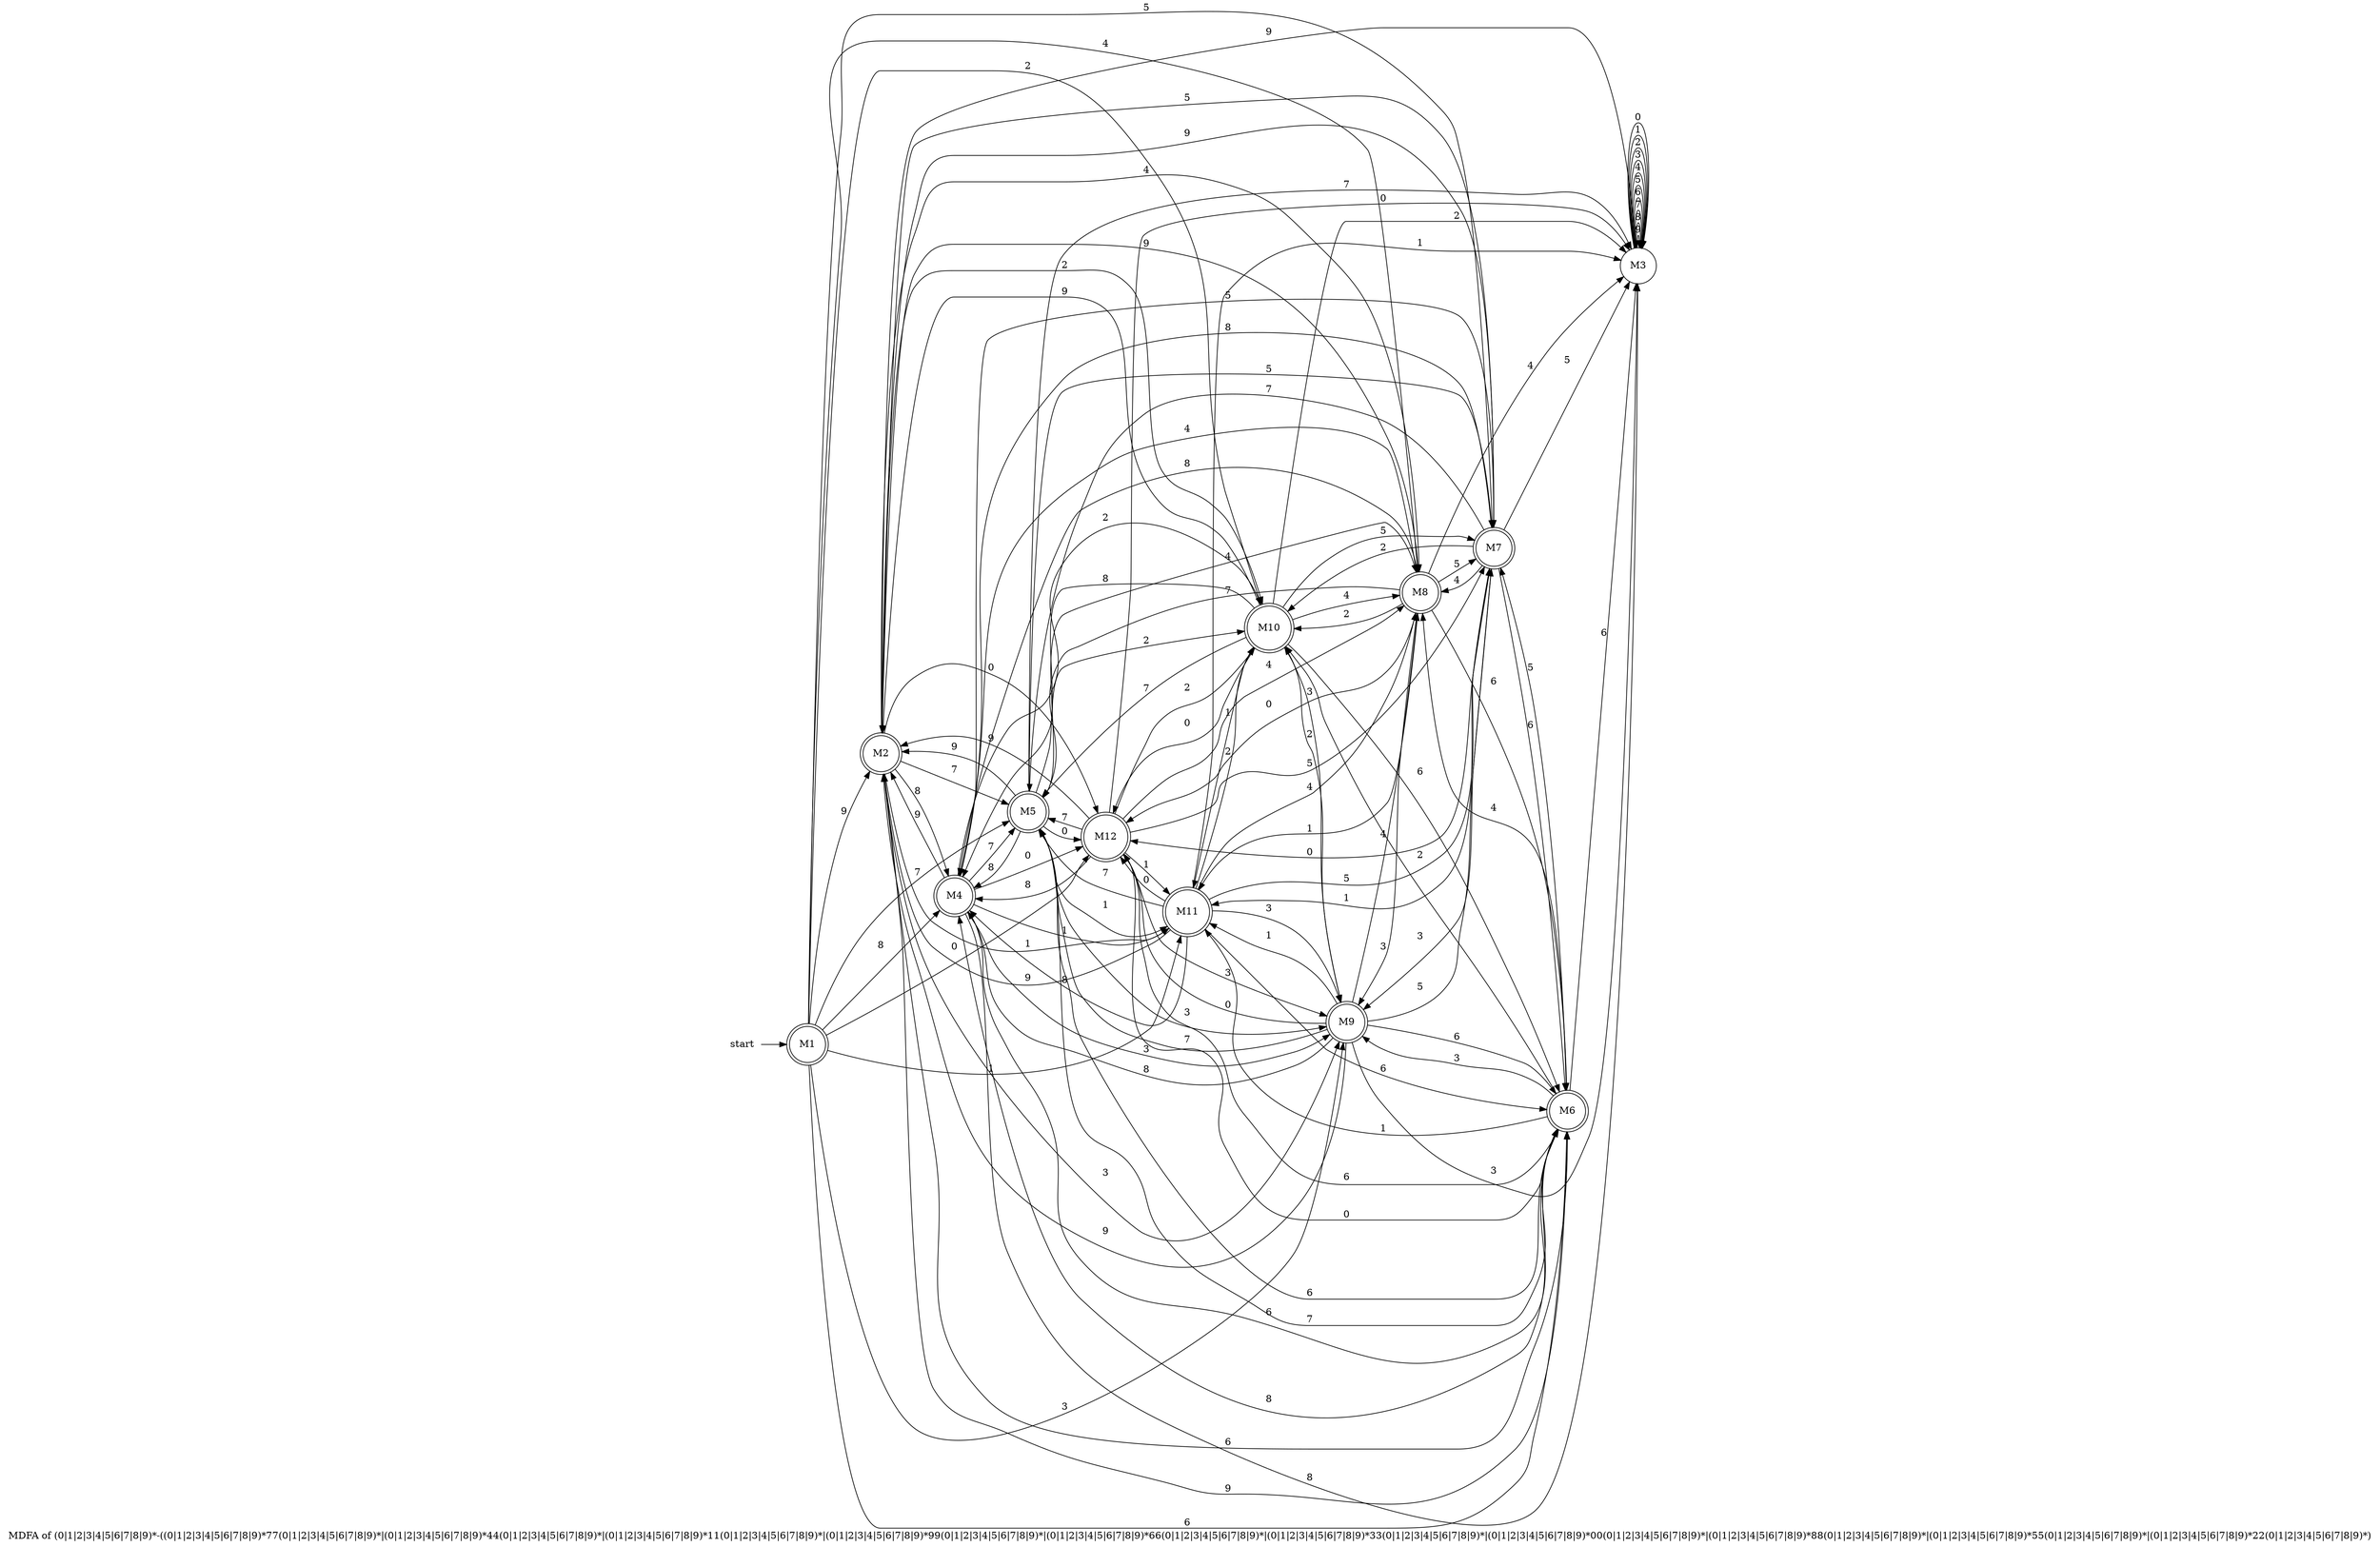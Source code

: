 digraph
  G { label="MDFA of (0|1|2|3|4|5|6|7|8|9)*-((0|1|2|3|4|5|6|7|8|9)*77(0|1|2|3|4|5|6|7|8|9)*|(0|1|2|3|4|5|6|7|8|9)*44(0|1|2|3|4|5|6|7|8|9)*|(0|1|2|3|4|5|6|7|8|9)*11(0|1|2|3|4|5|6|7|8|9)*|(0|1|2|3|4|5|6|7|8|9)*99(0|1|2|3|4|5|6|7|8|9)*|(0|1|2|3|4|5|6|7|8|9)*66(0|1|2|3|4|5|6|7|8|9)*|(0|1|2|3|4|5|6|7|8|9)*33(0|1|2|3|4|5|6|7|8|9)*|(0|1|2|3|4|5|6|7|8|9)*00(0|1|2|3|4|5|6|7|8|9)*|(0|1|2|3|4|5|6|7|8|9)*88(0|1|2|3|4|5|6|7|8|9)*|(0|1|2|3|4|5|6|7|8|9)*55(0|1|2|3|4|5|6|7|8|9)*|(0|1|2|3|4|5|6|7|8|9)*22(0|1|2|3|4|5|6|7|8|9)*)";
 
rankdir=LR
start[shape =none]
start ->node_1
node_1 [label="M1", shape = doublecircle]
node_1 -> node_2 [label ="9"]
node_1 -> node_4 [label ="8"]
node_1 -> node_5 [label ="7"]
node_1 -> node_6 [label ="6"]
node_1 -> node_7 [label ="5"]
node_1 -> node_8 [label ="4"]
node_1 -> node_9 [label ="3"]
node_1 -> node_10 [label ="2"]
node_1 -> node_11 [label ="1"]
node_1 -> node_12 [label ="0"]
node_2 [label="M2", shape = doublecircle]
node_2 -> node_3 [label ="9"]
node_2 -> node_4 [label ="8"]
node_2 -> node_5 [label ="7"]
node_2 -> node_6 [label ="6"]
node_2 -> node_7 [label ="5"]
node_2 -> node_8 [label ="4"]
node_2 -> node_9 [label ="3"]
node_2 -> node_10 [label ="2"]
node_2 -> node_11 [label ="1"]
node_2 -> node_12 [label ="0"]
node_3 [label="M3", shape = circle]
node_3 -> node_3 [label ="9"]
node_3 -> node_3 [label ="8"]
node_3 -> node_3 [label ="7"]
node_3 -> node_3 [label ="6"]
node_3 -> node_3 [label ="5"]
node_3 -> node_3 [label ="4"]
node_3 -> node_3 [label ="3"]
node_3 -> node_3 [label ="2"]
node_3 -> node_3 [label ="1"]
node_3 -> node_3 [label ="0"]
node_4 [label="M4", shape = doublecircle]
node_4 -> node_2 [label ="9"]
node_4 -> node_3 [label ="8"]
node_4 -> node_5 [label ="7"]
node_4 -> node_6 [label ="6"]
node_4 -> node_7 [label ="5"]
node_4 -> node_8 [label ="4"]
node_4 -> node_9 [label ="3"]
node_4 -> node_10 [label ="2"]
node_4 -> node_11 [label ="1"]
node_4 -> node_12 [label ="0"]
node_5 [label="M5", shape = doublecircle]
node_5 -> node_2 [label ="9"]
node_5 -> node_4 [label ="8"]
node_5 -> node_3 [label ="7"]
node_5 -> node_6 [label ="6"]
node_5 -> node_7 [label ="5"]
node_5 -> node_8 [label ="4"]
node_5 -> node_9 [label ="3"]
node_5 -> node_10 [label ="2"]
node_5 -> node_11 [label ="1"]
node_5 -> node_12 [label ="0"]
node_6 [label="M6", shape = doublecircle]
node_6 -> node_2 [label ="9"]
node_6 -> node_4 [label ="8"]
node_6 -> node_5 [label ="7"]
node_6 -> node_3 [label ="6"]
node_6 -> node_7 [label ="5"]
node_6 -> node_8 [label ="4"]
node_6 -> node_9 [label ="3"]
node_6 -> node_10 [label ="2"]
node_6 -> node_11 [label ="1"]
node_6 -> node_12 [label ="0"]
node_7 [label="M7", shape = doublecircle]
node_7 -> node_2 [label ="9"]
node_7 -> node_4 [label ="8"]
node_7 -> node_5 [label ="7"]
node_7 -> node_6 [label ="6"]
node_7 -> node_3 [label ="5"]
node_7 -> node_8 [label ="4"]
node_7 -> node_9 [label ="3"]
node_7 -> node_10 [label ="2"]
node_7 -> node_11 [label ="1"]
node_7 -> node_12 [label ="0"]
node_8 [label="M8", shape = doublecircle]
node_8 -> node_2 [label ="9"]
node_8 -> node_4 [label ="8"]
node_8 -> node_5 [label ="7"]
node_8 -> node_6 [label ="6"]
node_8 -> node_7 [label ="5"]
node_8 -> node_3 [label ="4"]
node_8 -> node_9 [label ="3"]
node_8 -> node_10 [label ="2"]
node_8 -> node_11 [label ="1"]
node_8 -> node_12 [label ="0"]
node_9 [label="M9", shape = doublecircle]
node_9 -> node_2 [label ="9"]
node_9 -> node_4 [label ="8"]
node_9 -> node_5 [label ="7"]
node_9 -> node_6 [label ="6"]
node_9 -> node_7 [label ="5"]
node_9 -> node_8 [label ="4"]
node_9 -> node_3 [label ="3"]
node_9 -> node_10 [label ="2"]
node_9 -> node_11 [label ="1"]
node_9 -> node_12 [label ="0"]
node_10 [label="M10", shape = doublecircle]
node_10 -> node_2 [label ="9"]
node_10 -> node_4 [label ="8"]
node_10 -> node_5 [label ="7"]
node_10 -> node_6 [label ="6"]
node_10 -> node_7 [label ="5"]
node_10 -> node_8 [label ="4"]
node_10 -> node_9 [label ="3"]
node_10 -> node_3 [label ="2"]
node_10 -> node_11 [label ="1"]
node_10 -> node_12 [label ="0"]
node_11 [label="M11", shape = doublecircle]
node_11 -> node_2 [label ="9"]
node_11 -> node_4 [label ="8"]
node_11 -> node_5 [label ="7"]
node_11 -> node_6 [label ="6"]
node_11 -> node_7 [label ="5"]
node_11 -> node_8 [label ="4"]
node_11 -> node_9 [label ="3"]
node_11 -> node_10 [label ="2"]
node_11 -> node_3 [label ="1"]
node_11 -> node_12 [label ="0"]
node_12 [label="M12", shape = doublecircle]
node_12 -> node_2 [label ="9"]
node_12 -> node_4 [label ="8"]
node_12 -> node_5 [label ="7"]
node_12 -> node_6 [label ="6"]
node_12 -> node_7 [label ="5"]
node_12 -> node_8 [label ="4"]
node_12 -> node_9 [label ="3"]
node_12 -> node_10 [label ="2"]
node_12 -> node_11 [label ="1"]
node_12 -> node_3 [label ="0"]
}
